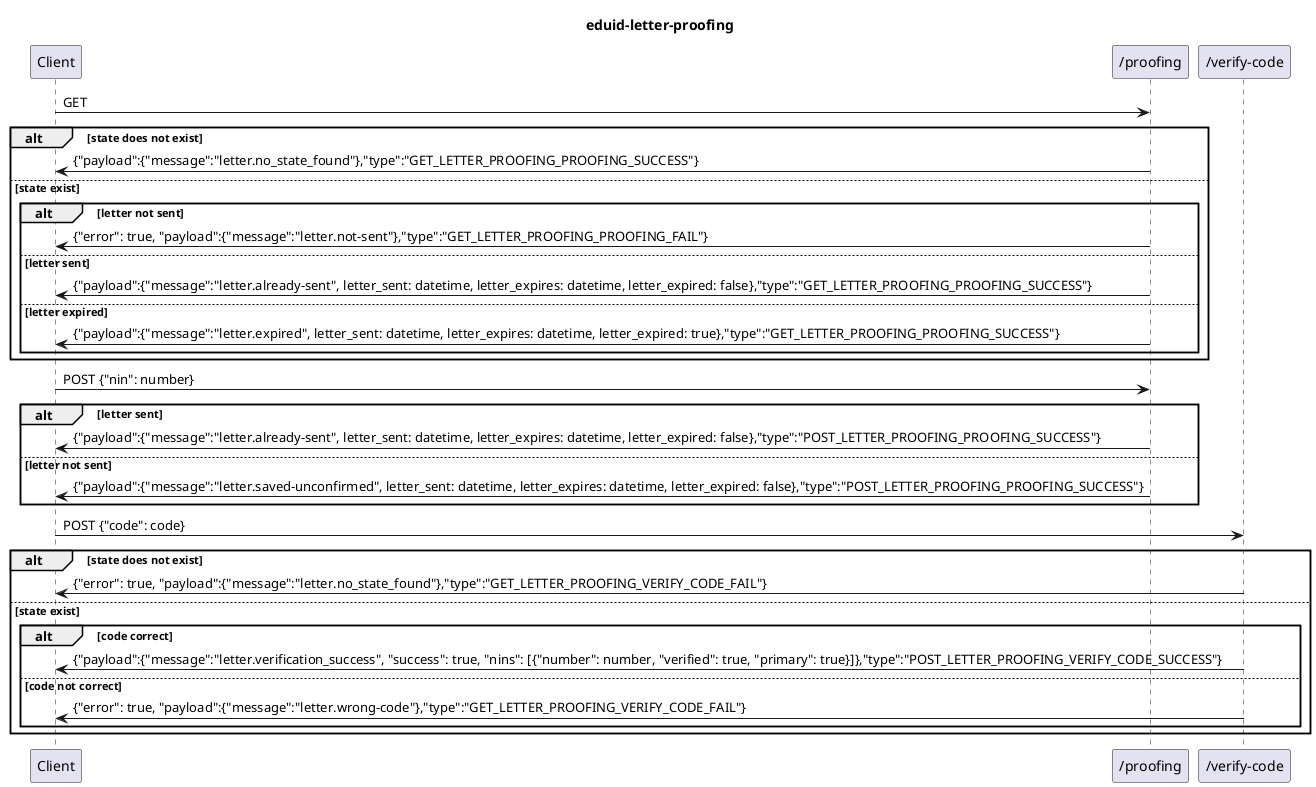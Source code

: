 @startuml
title eduid-letter-proofing

Client->"/proofing": GET
alt state does not exist
    "/proofing"->Client: {"payload":{"message":"letter.no_state_found"},"type":"GET_LETTER_PROOFING_PROOFING_SUCCESS"}
else state exist
    alt letter not sent
        "/proofing"->Client: {"error": true, "payload":{"message":"letter.not-sent"},"type":"GET_LETTER_PROOFING_PROOFING_FAIL"}
    else letter sent
        "/proofing"->Client: {"payload":{"message":"letter.already-sent", letter_sent: datetime, letter_expires: datetime, letter_expired: false},"type":"GET_LETTER_PROOFING_PROOFING_SUCCESS"}
    else letter expired
        "/proofing"->Client: {"payload":{"message":"letter.expired", letter_sent: datetime, letter_expires: datetime, letter_expired: true},"type":"GET_LETTER_PROOFING_PROOFING_SUCCESS"}
    end
end

Client->"/proofing": POST {"nin": number}
alt letter sent
    "/proofing"->Client: {"payload":{"message":"letter.already-sent", letter_sent: datetime, letter_expires: datetime, letter_expired: false},"type":"POST_LETTER_PROOFING_PROOFING_SUCCESS"}
else letter not sent
    "/proofing"->Client: {"payload":{"message":"letter.saved-unconfirmed", letter_sent: datetime, letter_expires: datetime, letter_expired: false},"type":"POST_LETTER_PROOFING_PROOFING_SUCCESS"}
end

Client -> "/verify-code": POST {"code": code}
alt state does not exist
    "/verify-code"->Client: {"error": true, "payload":{"message":"letter.no_state_found"},"type":"GET_LETTER_PROOFING_VERIFY_CODE_FAIL"}
else state exist
    alt code correct
        "/verify-code"->Client: {"payload":{"message":"letter.verification_success", "success": true, "nins": [{"number": number, "verified": true, "primary": true}]},"type":"POST_LETTER_PROOFING_VERIFY_CODE_SUCCESS"}
    else code not correct
        "/verify-code"->Client: {"error": true, "payload":{"message":"letter.wrong-code"},"type":"GET_LETTER_PROOFING_VERIFY_CODE_FAIL"}
    end
end
@enduml
